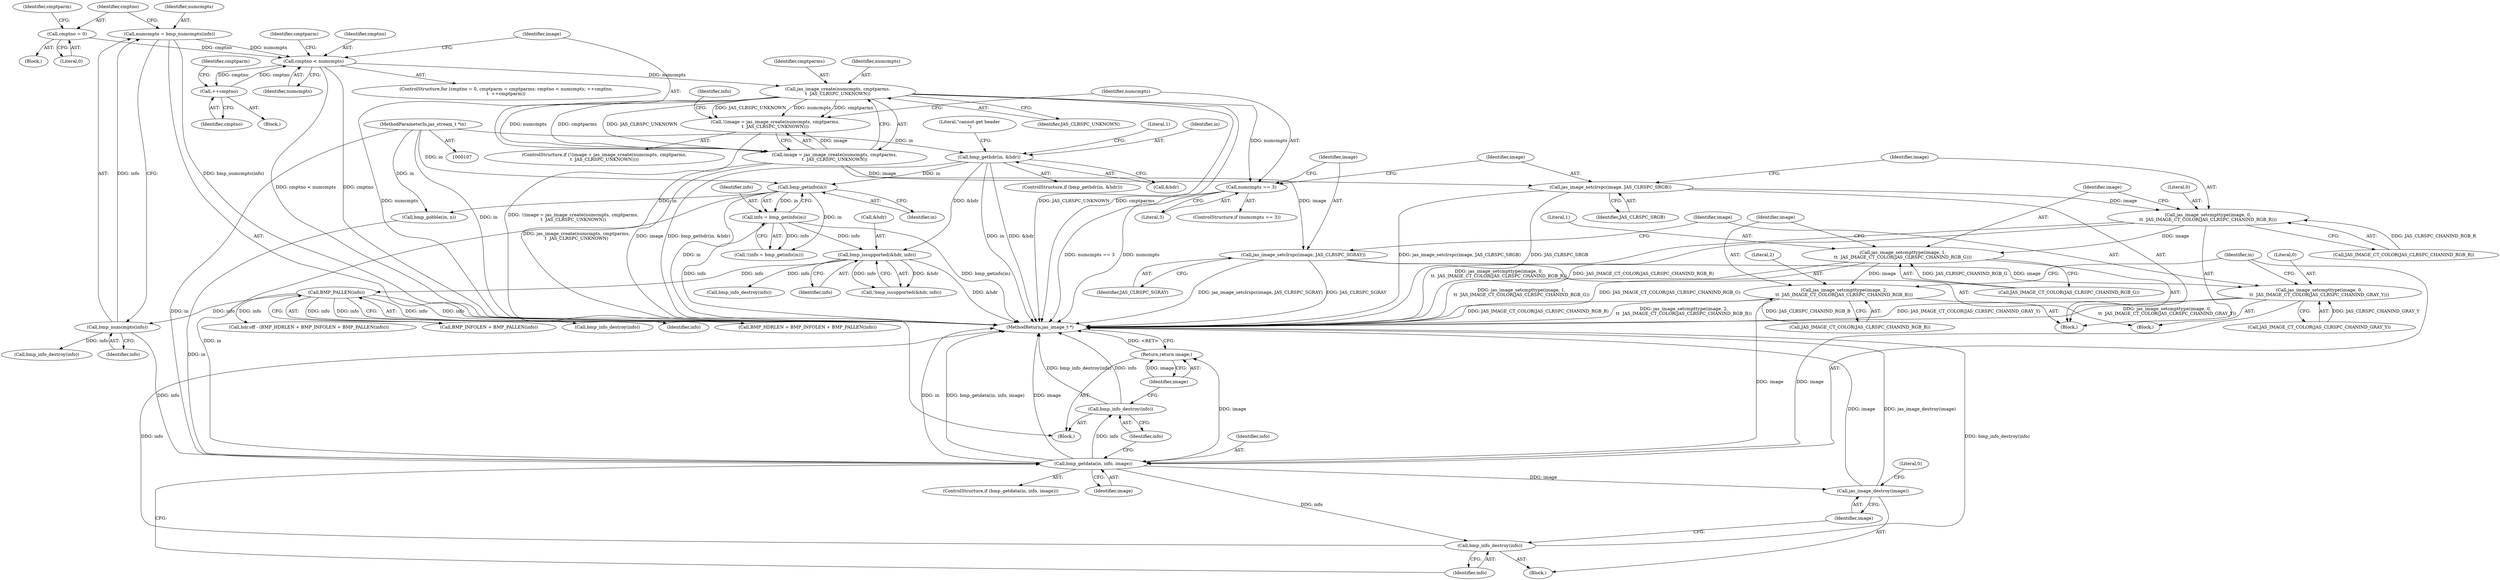 digraph "0_jasper_8f62b4761711d036fd8964df256b938c809b7fca_0@API" {
"1000335" [label="(Call,jas_image_create(numcmpts, cmptparms,\n\t  JAS_CLRSPC_UNKNOWN))"];
"1000278" [label="(Call,cmptno < numcmpts)"];
"1000272" [label="(Call,cmptno = 0)"];
"1000282" [label="(Call,++cmptno)"];
"1000266" [label="(Call,numcmpts = bmp_numcmpts(info))"];
"1000268" [label="(Call,bmp_numcmpts(info))"];
"1000242" [label="(Call,BMP_PALLEN(info))"];
"1000219" [label="(Call,bmp_issupported(&hdr, info))"];
"1000127" [label="(Call,bmp_gethdr(in, &hdr))"];
"1000108" [label="(MethodParameterIn,jas_stream_t *in)"];
"1000161" [label="(Call,info = bmp_getinfo(in))"];
"1000163" [label="(Call,bmp_getinfo(in))"];
"1000332" [label="(Call,!(image = jas_image_create(numcmpts, cmptparms,\n\t  JAS_CLRSPC_UNKNOWN)))"];
"1000333" [label="(Call,image = jas_image_create(numcmpts, cmptparms,\n\t  JAS_CLRSPC_UNKNOWN))"];
"1000349" [label="(Call,jas_image_setclrspc(image, JAS_CLRSPC_SRGB))"];
"1000352" [label="(Call,jas_image_setcmpttype(image, 0,\n\t\t  JAS_IMAGE_CT_COLOR(JAS_CLRSPC_CHANIND_RGB_R)))"];
"1000357" [label="(Call,jas_image_setcmpttype(image, 1,\n\t\t  JAS_IMAGE_CT_COLOR(JAS_CLRSPC_CHANIND_RGB_G)))"];
"1000362" [label="(Call,jas_image_setcmpttype(image, 2,\n\t\t  JAS_IMAGE_CT_COLOR(JAS_CLRSPC_CHANIND_RGB_B)))"];
"1000378" [label="(Call,bmp_getdata(in, info, image))"];
"1000383" [label="(Call,bmp_info_destroy(info))"];
"1000385" [label="(Call,jas_image_destroy(image))"];
"1000389" [label="(Call,bmp_info_destroy(info))"];
"1000391" [label="(Return,return image;)"];
"1000369" [label="(Call,jas_image_setclrspc(image, JAS_CLRSPC_SGRAY))"];
"1000372" [label="(Call,jas_image_setcmpttype(image, 0,\n\t\t  JAS_IMAGE_CT_COLOR(JAS_CLRSPC_CHANIND_GRAY_Y)))"];
"1000345" [label="(Call,numcmpts == 3)"];
"1000108" [label="(MethodParameterIn,jas_stream_t *in)"];
"1000365" [label="(Call,JAS_IMAGE_CT_COLOR(JAS_CLRSPC_CHANIND_RGB_B))"];
"1000382" [label="(Block,)"];
"1000274" [label="(Literal,0)"];
"1000391" [label="(Return,return image;)"];
"1000243" [label="(Identifier,info)"];
"1000340" [label="(Call,bmp_info_destroy(info))"];
"1000371" [label="(Identifier,JAS_CLRSPC_SGRAY)"];
"1000375" [label="(Call,JAS_IMAGE_CT_COLOR(JAS_CLRSPC_CHANIND_GRAY_Y))"];
"1000127" [label="(Call,bmp_gethdr(in, &hdr))"];
"1000362" [label="(Call,jas_image_setcmpttype(image, 2,\n\t\t  JAS_IMAGE_CT_COLOR(JAS_CLRSPC_CHANIND_RGB_B)))"];
"1000363" [label="(Identifier,image)"];
"1000137" [label="(Literal,1)"];
"1000345" [label="(Call,numcmpts == 3)"];
"1000383" [label="(Call,bmp_info_destroy(info))"];
"1000128" [label="(Identifier,in)"];
"1000377" [label="(ControlStructure,if (bmp_getdata(in, info, image)))"];
"1000352" [label="(Call,jas_image_setcmpttype(image, 0,\n\t\t  JAS_IMAGE_CT_COLOR(JAS_CLRSPC_CHANIND_RGB_R)))"];
"1000161" [label="(Call,info = bmp_getinfo(in))"];
"1000336" [label="(Identifier,numcmpts)"];
"1000218" [label="(Call,!bmp_issupported(&hdr, info))"];
"1000360" [label="(Call,JAS_IMAGE_CT_COLOR(JAS_CLRSPC_CHANIND_RGB_G))"];
"1000271" [label="(Block,)"];
"1000162" [label="(Identifier,info)"];
"1000285" [label="(Identifier,cmptparm)"];
"1000226" [label="(Call,bmp_info_destroy(info))"];
"1000359" [label="(Literal,1)"];
"1000266" [label="(Call,numcmpts = bmp_numcmpts(info))"];
"1000354" [label="(Literal,0)"];
"1000346" [label="(Identifier,numcmpts)"];
"1000389" [label="(Call,bmp_info_destroy(info))"];
"1000370" [label="(Identifier,image)"];
"1000349" [label="(Call,jas_image_setclrspc(image, JAS_CLRSPC_SRGB))"];
"1000238" [label="(Call,BMP_HDRLEN + BMP_INFOLEN + BMP_PALLEN(info))"];
"1000222" [label="(Identifier,info)"];
"1000353" [label="(Identifier,image)"];
"1000344" [label="(ControlStructure,if (numcmpts == 3))"];
"1000280" [label="(Identifier,numcmpts)"];
"1000234" [label="(Call,hdr.off - (BMP_HDRLEN + BMP_INFOLEN + BMP_PALLEN(info)))"];
"1000351" [label="(Identifier,JAS_CLRSPC_SRGB)"];
"1000357" [label="(Call,jas_image_setcmpttype(image, 1,\n\t\t  JAS_IMAGE_CT_COLOR(JAS_CLRSPC_CHANIND_RGB_G)))"];
"1000393" [label="(MethodReturn,jas_image_t *)"];
"1000164" [label="(Identifier,in)"];
"1000160" [label="(Call,!(info = bmp_getinfo(in)))"];
"1000386" [label="(Identifier,image)"];
"1000126" [label="(ControlStructure,if (bmp_gethdr(in, &hdr)))"];
"1000373" [label="(Identifier,image)"];
"1000268" [label="(Call,bmp_numcmpts(info))"];
"1000385" [label="(Call,jas_image_destroy(image))"];
"1000279" [label="(Identifier,cmptno)"];
"1000355" [label="(Call,JAS_IMAGE_CT_COLOR(JAS_CLRSPC_CHANIND_RGB_R))"];
"1000368" [label="(Block,)"];
"1000392" [label="(Identifier,image)"];
"1000332" [label="(Call,!(image = jas_image_create(numcmpts, cmptparms,\n\t  JAS_CLRSPC_UNKNOWN)))"];
"1000110" [label="(Block,)"];
"1000270" [label="(ControlStructure,for (cmptno = 0, cmptparm = cmptparms; cmptno < numcmpts; ++cmptno,\n\t  ++cmptparm))"];
"1000380" [label="(Identifier,info)"];
"1000240" [label="(Call,BMP_INFOLEN + BMP_PALLEN(info))"];
"1000133" [label="(Literal,\"cannot get header\n\")"];
"1000276" [label="(Identifier,cmptparm)"];
"1000379" [label="(Identifier,in)"];
"1000129" [label="(Call,&hdr)"];
"1000272" [label="(Call,cmptno = 0)"];
"1000335" [label="(Call,jas_image_create(numcmpts, cmptparms,\n\t  JAS_CLRSPC_UNKNOWN))"];
"1000348" [label="(Block,)"];
"1000334" [label="(Identifier,image)"];
"1000364" [label="(Literal,2)"];
"1000338" [label="(Identifier,JAS_CLRSPC_UNKNOWN)"];
"1000283" [label="(Identifier,cmptno)"];
"1000220" [label="(Call,&hdr)"];
"1000219" [label="(Call,bmp_issupported(&hdr, info))"];
"1000267" [label="(Identifier,numcmpts)"];
"1000163" [label="(Call,bmp_getinfo(in))"];
"1000278" [label="(Call,cmptno < numcmpts)"];
"1000242" [label="(Call,BMP_PALLEN(info))"];
"1000347" [label="(Literal,3)"];
"1000333" [label="(Call,image = jas_image_create(numcmpts, cmptparms,\n\t  JAS_CLRSPC_UNKNOWN))"];
"1000369" [label="(Call,jas_image_setclrspc(image, JAS_CLRSPC_SGRAY))"];
"1000258" [label="(Call,bmp_gobble(in, n))"];
"1000262" [label="(Call,bmp_info_destroy(info))"];
"1000388" [label="(Literal,0)"];
"1000281" [label="(Block,)"];
"1000390" [label="(Identifier,info)"];
"1000269" [label="(Identifier,info)"];
"1000282" [label="(Call,++cmptno)"];
"1000350" [label="(Identifier,image)"];
"1000273" [label="(Identifier,cmptno)"];
"1000378" [label="(Call,bmp_getdata(in, info, image))"];
"1000289" [label="(Identifier,cmptparm)"];
"1000358" [label="(Identifier,image)"];
"1000372" [label="(Call,jas_image_setcmpttype(image, 0,\n\t\t  JAS_IMAGE_CT_COLOR(JAS_CLRSPC_CHANIND_GRAY_Y)))"];
"1000337" [label="(Identifier,cmptparms)"];
"1000341" [label="(Identifier,info)"];
"1000381" [label="(Identifier,image)"];
"1000384" [label="(Identifier,info)"];
"1000331" [label="(ControlStructure,if (!(image = jas_image_create(numcmpts, cmptparms,\n\t  JAS_CLRSPC_UNKNOWN))))"];
"1000374" [label="(Literal,0)"];
"1000335" -> "1000333"  [label="AST: "];
"1000335" -> "1000338"  [label="CFG: "];
"1000336" -> "1000335"  [label="AST: "];
"1000337" -> "1000335"  [label="AST: "];
"1000338" -> "1000335"  [label="AST: "];
"1000333" -> "1000335"  [label="CFG: "];
"1000335" -> "1000393"  [label="DDG: numcmpts"];
"1000335" -> "1000393"  [label="DDG: JAS_CLRSPC_UNKNOWN"];
"1000335" -> "1000393"  [label="DDG: cmptparms"];
"1000335" -> "1000332"  [label="DDG: numcmpts"];
"1000335" -> "1000332"  [label="DDG: cmptparms"];
"1000335" -> "1000332"  [label="DDG: JAS_CLRSPC_UNKNOWN"];
"1000335" -> "1000333"  [label="DDG: numcmpts"];
"1000335" -> "1000333"  [label="DDG: cmptparms"];
"1000335" -> "1000333"  [label="DDG: JAS_CLRSPC_UNKNOWN"];
"1000278" -> "1000335"  [label="DDG: numcmpts"];
"1000335" -> "1000345"  [label="DDG: numcmpts"];
"1000278" -> "1000270"  [label="AST: "];
"1000278" -> "1000280"  [label="CFG: "];
"1000279" -> "1000278"  [label="AST: "];
"1000280" -> "1000278"  [label="AST: "];
"1000289" -> "1000278"  [label="CFG: "];
"1000334" -> "1000278"  [label="CFG: "];
"1000278" -> "1000393"  [label="DDG: cmptno < numcmpts"];
"1000278" -> "1000393"  [label="DDG: cmptno"];
"1000272" -> "1000278"  [label="DDG: cmptno"];
"1000282" -> "1000278"  [label="DDG: cmptno"];
"1000266" -> "1000278"  [label="DDG: numcmpts"];
"1000278" -> "1000282"  [label="DDG: cmptno"];
"1000272" -> "1000271"  [label="AST: "];
"1000272" -> "1000274"  [label="CFG: "];
"1000273" -> "1000272"  [label="AST: "];
"1000274" -> "1000272"  [label="AST: "];
"1000276" -> "1000272"  [label="CFG: "];
"1000282" -> "1000281"  [label="AST: "];
"1000282" -> "1000283"  [label="CFG: "];
"1000283" -> "1000282"  [label="AST: "];
"1000285" -> "1000282"  [label="CFG: "];
"1000266" -> "1000110"  [label="AST: "];
"1000266" -> "1000268"  [label="CFG: "];
"1000267" -> "1000266"  [label="AST: "];
"1000268" -> "1000266"  [label="AST: "];
"1000273" -> "1000266"  [label="CFG: "];
"1000266" -> "1000393"  [label="DDG: bmp_numcmpts(info)"];
"1000268" -> "1000266"  [label="DDG: info"];
"1000268" -> "1000269"  [label="CFG: "];
"1000269" -> "1000268"  [label="AST: "];
"1000242" -> "1000268"  [label="DDG: info"];
"1000268" -> "1000340"  [label="DDG: info"];
"1000268" -> "1000378"  [label="DDG: info"];
"1000242" -> "1000240"  [label="AST: "];
"1000242" -> "1000243"  [label="CFG: "];
"1000243" -> "1000242"  [label="AST: "];
"1000240" -> "1000242"  [label="CFG: "];
"1000242" -> "1000393"  [label="DDG: info"];
"1000242" -> "1000234"  [label="DDG: info"];
"1000242" -> "1000238"  [label="DDG: info"];
"1000242" -> "1000240"  [label="DDG: info"];
"1000219" -> "1000242"  [label="DDG: info"];
"1000242" -> "1000262"  [label="DDG: info"];
"1000219" -> "1000218"  [label="AST: "];
"1000219" -> "1000222"  [label="CFG: "];
"1000220" -> "1000219"  [label="AST: "];
"1000222" -> "1000219"  [label="AST: "];
"1000218" -> "1000219"  [label="CFG: "];
"1000219" -> "1000393"  [label="DDG: &hdr"];
"1000219" -> "1000218"  [label="DDG: &hdr"];
"1000219" -> "1000218"  [label="DDG: info"];
"1000127" -> "1000219"  [label="DDG: &hdr"];
"1000161" -> "1000219"  [label="DDG: info"];
"1000219" -> "1000226"  [label="DDG: info"];
"1000127" -> "1000126"  [label="AST: "];
"1000127" -> "1000129"  [label="CFG: "];
"1000128" -> "1000127"  [label="AST: "];
"1000129" -> "1000127"  [label="AST: "];
"1000133" -> "1000127"  [label="CFG: "];
"1000137" -> "1000127"  [label="CFG: "];
"1000127" -> "1000393"  [label="DDG: &hdr"];
"1000127" -> "1000393"  [label="DDG: bmp_gethdr(in, &hdr)"];
"1000127" -> "1000393"  [label="DDG: in"];
"1000108" -> "1000127"  [label="DDG: in"];
"1000127" -> "1000163"  [label="DDG: in"];
"1000108" -> "1000107"  [label="AST: "];
"1000108" -> "1000393"  [label="DDG: in"];
"1000108" -> "1000163"  [label="DDG: in"];
"1000108" -> "1000258"  [label="DDG: in"];
"1000108" -> "1000378"  [label="DDG: in"];
"1000161" -> "1000160"  [label="AST: "];
"1000161" -> "1000163"  [label="CFG: "];
"1000162" -> "1000161"  [label="AST: "];
"1000163" -> "1000161"  [label="AST: "];
"1000160" -> "1000161"  [label="CFG: "];
"1000161" -> "1000393"  [label="DDG: bmp_getinfo(in)"];
"1000161" -> "1000393"  [label="DDG: info"];
"1000161" -> "1000160"  [label="DDG: info"];
"1000163" -> "1000161"  [label="DDG: in"];
"1000163" -> "1000164"  [label="CFG: "];
"1000164" -> "1000163"  [label="AST: "];
"1000163" -> "1000393"  [label="DDG: in"];
"1000163" -> "1000160"  [label="DDG: in"];
"1000163" -> "1000258"  [label="DDG: in"];
"1000163" -> "1000378"  [label="DDG: in"];
"1000332" -> "1000331"  [label="AST: "];
"1000332" -> "1000333"  [label="CFG: "];
"1000333" -> "1000332"  [label="AST: "];
"1000341" -> "1000332"  [label="CFG: "];
"1000346" -> "1000332"  [label="CFG: "];
"1000332" -> "1000393"  [label="DDG: !(image = jas_image_create(numcmpts, cmptparms,\n\t  JAS_CLRSPC_UNKNOWN))"];
"1000333" -> "1000332"  [label="DDG: image"];
"1000334" -> "1000333"  [label="AST: "];
"1000333" -> "1000393"  [label="DDG: image"];
"1000333" -> "1000393"  [label="DDG: jas_image_create(numcmpts, cmptparms,\n\t  JAS_CLRSPC_UNKNOWN)"];
"1000333" -> "1000349"  [label="DDG: image"];
"1000333" -> "1000369"  [label="DDG: image"];
"1000349" -> "1000348"  [label="AST: "];
"1000349" -> "1000351"  [label="CFG: "];
"1000350" -> "1000349"  [label="AST: "];
"1000351" -> "1000349"  [label="AST: "];
"1000353" -> "1000349"  [label="CFG: "];
"1000349" -> "1000393"  [label="DDG: jas_image_setclrspc(image, JAS_CLRSPC_SRGB)"];
"1000349" -> "1000393"  [label="DDG: JAS_CLRSPC_SRGB"];
"1000349" -> "1000352"  [label="DDG: image"];
"1000352" -> "1000348"  [label="AST: "];
"1000352" -> "1000355"  [label="CFG: "];
"1000353" -> "1000352"  [label="AST: "];
"1000354" -> "1000352"  [label="AST: "];
"1000355" -> "1000352"  [label="AST: "];
"1000358" -> "1000352"  [label="CFG: "];
"1000352" -> "1000393"  [label="DDG: jas_image_setcmpttype(image, 0,\n\t\t  JAS_IMAGE_CT_COLOR(JAS_CLRSPC_CHANIND_RGB_R))"];
"1000352" -> "1000393"  [label="DDG: JAS_IMAGE_CT_COLOR(JAS_CLRSPC_CHANIND_RGB_R)"];
"1000355" -> "1000352"  [label="DDG: JAS_CLRSPC_CHANIND_RGB_R"];
"1000352" -> "1000357"  [label="DDG: image"];
"1000357" -> "1000348"  [label="AST: "];
"1000357" -> "1000360"  [label="CFG: "];
"1000358" -> "1000357"  [label="AST: "];
"1000359" -> "1000357"  [label="AST: "];
"1000360" -> "1000357"  [label="AST: "];
"1000363" -> "1000357"  [label="CFG: "];
"1000357" -> "1000393"  [label="DDG: jas_image_setcmpttype(image, 1,\n\t\t  JAS_IMAGE_CT_COLOR(JAS_CLRSPC_CHANIND_RGB_G))"];
"1000357" -> "1000393"  [label="DDG: JAS_IMAGE_CT_COLOR(JAS_CLRSPC_CHANIND_RGB_G)"];
"1000360" -> "1000357"  [label="DDG: JAS_CLRSPC_CHANIND_RGB_G"];
"1000357" -> "1000362"  [label="DDG: image"];
"1000362" -> "1000348"  [label="AST: "];
"1000362" -> "1000365"  [label="CFG: "];
"1000363" -> "1000362"  [label="AST: "];
"1000364" -> "1000362"  [label="AST: "];
"1000365" -> "1000362"  [label="AST: "];
"1000379" -> "1000362"  [label="CFG: "];
"1000362" -> "1000393"  [label="DDG: JAS_IMAGE_CT_COLOR(JAS_CLRSPC_CHANIND_RGB_B)"];
"1000362" -> "1000393"  [label="DDG: jas_image_setcmpttype(image, 2,\n\t\t  JAS_IMAGE_CT_COLOR(JAS_CLRSPC_CHANIND_RGB_B))"];
"1000365" -> "1000362"  [label="DDG: JAS_CLRSPC_CHANIND_RGB_B"];
"1000362" -> "1000378"  [label="DDG: image"];
"1000378" -> "1000377"  [label="AST: "];
"1000378" -> "1000381"  [label="CFG: "];
"1000379" -> "1000378"  [label="AST: "];
"1000380" -> "1000378"  [label="AST: "];
"1000381" -> "1000378"  [label="AST: "];
"1000384" -> "1000378"  [label="CFG: "];
"1000390" -> "1000378"  [label="CFG: "];
"1000378" -> "1000393"  [label="DDG: in"];
"1000378" -> "1000393"  [label="DDG: bmp_getdata(in, info, image)"];
"1000378" -> "1000393"  [label="DDG: image"];
"1000258" -> "1000378"  [label="DDG: in"];
"1000372" -> "1000378"  [label="DDG: image"];
"1000378" -> "1000383"  [label="DDG: info"];
"1000378" -> "1000385"  [label="DDG: image"];
"1000378" -> "1000389"  [label="DDG: info"];
"1000378" -> "1000391"  [label="DDG: image"];
"1000383" -> "1000382"  [label="AST: "];
"1000383" -> "1000384"  [label="CFG: "];
"1000384" -> "1000383"  [label="AST: "];
"1000386" -> "1000383"  [label="CFG: "];
"1000383" -> "1000393"  [label="DDG: bmp_info_destroy(info)"];
"1000383" -> "1000393"  [label="DDG: info"];
"1000385" -> "1000382"  [label="AST: "];
"1000385" -> "1000386"  [label="CFG: "];
"1000386" -> "1000385"  [label="AST: "];
"1000388" -> "1000385"  [label="CFG: "];
"1000385" -> "1000393"  [label="DDG: image"];
"1000385" -> "1000393"  [label="DDG: jas_image_destroy(image)"];
"1000389" -> "1000110"  [label="AST: "];
"1000389" -> "1000390"  [label="CFG: "];
"1000390" -> "1000389"  [label="AST: "];
"1000392" -> "1000389"  [label="CFG: "];
"1000389" -> "1000393"  [label="DDG: bmp_info_destroy(info)"];
"1000389" -> "1000393"  [label="DDG: info"];
"1000391" -> "1000110"  [label="AST: "];
"1000391" -> "1000392"  [label="CFG: "];
"1000392" -> "1000391"  [label="AST: "];
"1000393" -> "1000391"  [label="CFG: "];
"1000391" -> "1000393"  [label="DDG: <RET>"];
"1000392" -> "1000391"  [label="DDG: image"];
"1000369" -> "1000368"  [label="AST: "];
"1000369" -> "1000371"  [label="CFG: "];
"1000370" -> "1000369"  [label="AST: "];
"1000371" -> "1000369"  [label="AST: "];
"1000373" -> "1000369"  [label="CFG: "];
"1000369" -> "1000393"  [label="DDG: jas_image_setclrspc(image, JAS_CLRSPC_SGRAY)"];
"1000369" -> "1000393"  [label="DDG: JAS_CLRSPC_SGRAY"];
"1000369" -> "1000372"  [label="DDG: image"];
"1000372" -> "1000368"  [label="AST: "];
"1000372" -> "1000375"  [label="CFG: "];
"1000373" -> "1000372"  [label="AST: "];
"1000374" -> "1000372"  [label="AST: "];
"1000375" -> "1000372"  [label="AST: "];
"1000379" -> "1000372"  [label="CFG: "];
"1000372" -> "1000393"  [label="DDG: jas_image_setcmpttype(image, 0,\n\t\t  JAS_IMAGE_CT_COLOR(JAS_CLRSPC_CHANIND_GRAY_Y))"];
"1000372" -> "1000393"  [label="DDG: JAS_IMAGE_CT_COLOR(JAS_CLRSPC_CHANIND_GRAY_Y)"];
"1000375" -> "1000372"  [label="DDG: JAS_CLRSPC_CHANIND_GRAY_Y"];
"1000345" -> "1000344"  [label="AST: "];
"1000345" -> "1000347"  [label="CFG: "];
"1000346" -> "1000345"  [label="AST: "];
"1000347" -> "1000345"  [label="AST: "];
"1000350" -> "1000345"  [label="CFG: "];
"1000370" -> "1000345"  [label="CFG: "];
"1000345" -> "1000393"  [label="DDG: numcmpts"];
"1000345" -> "1000393"  [label="DDG: numcmpts == 3"];
}
